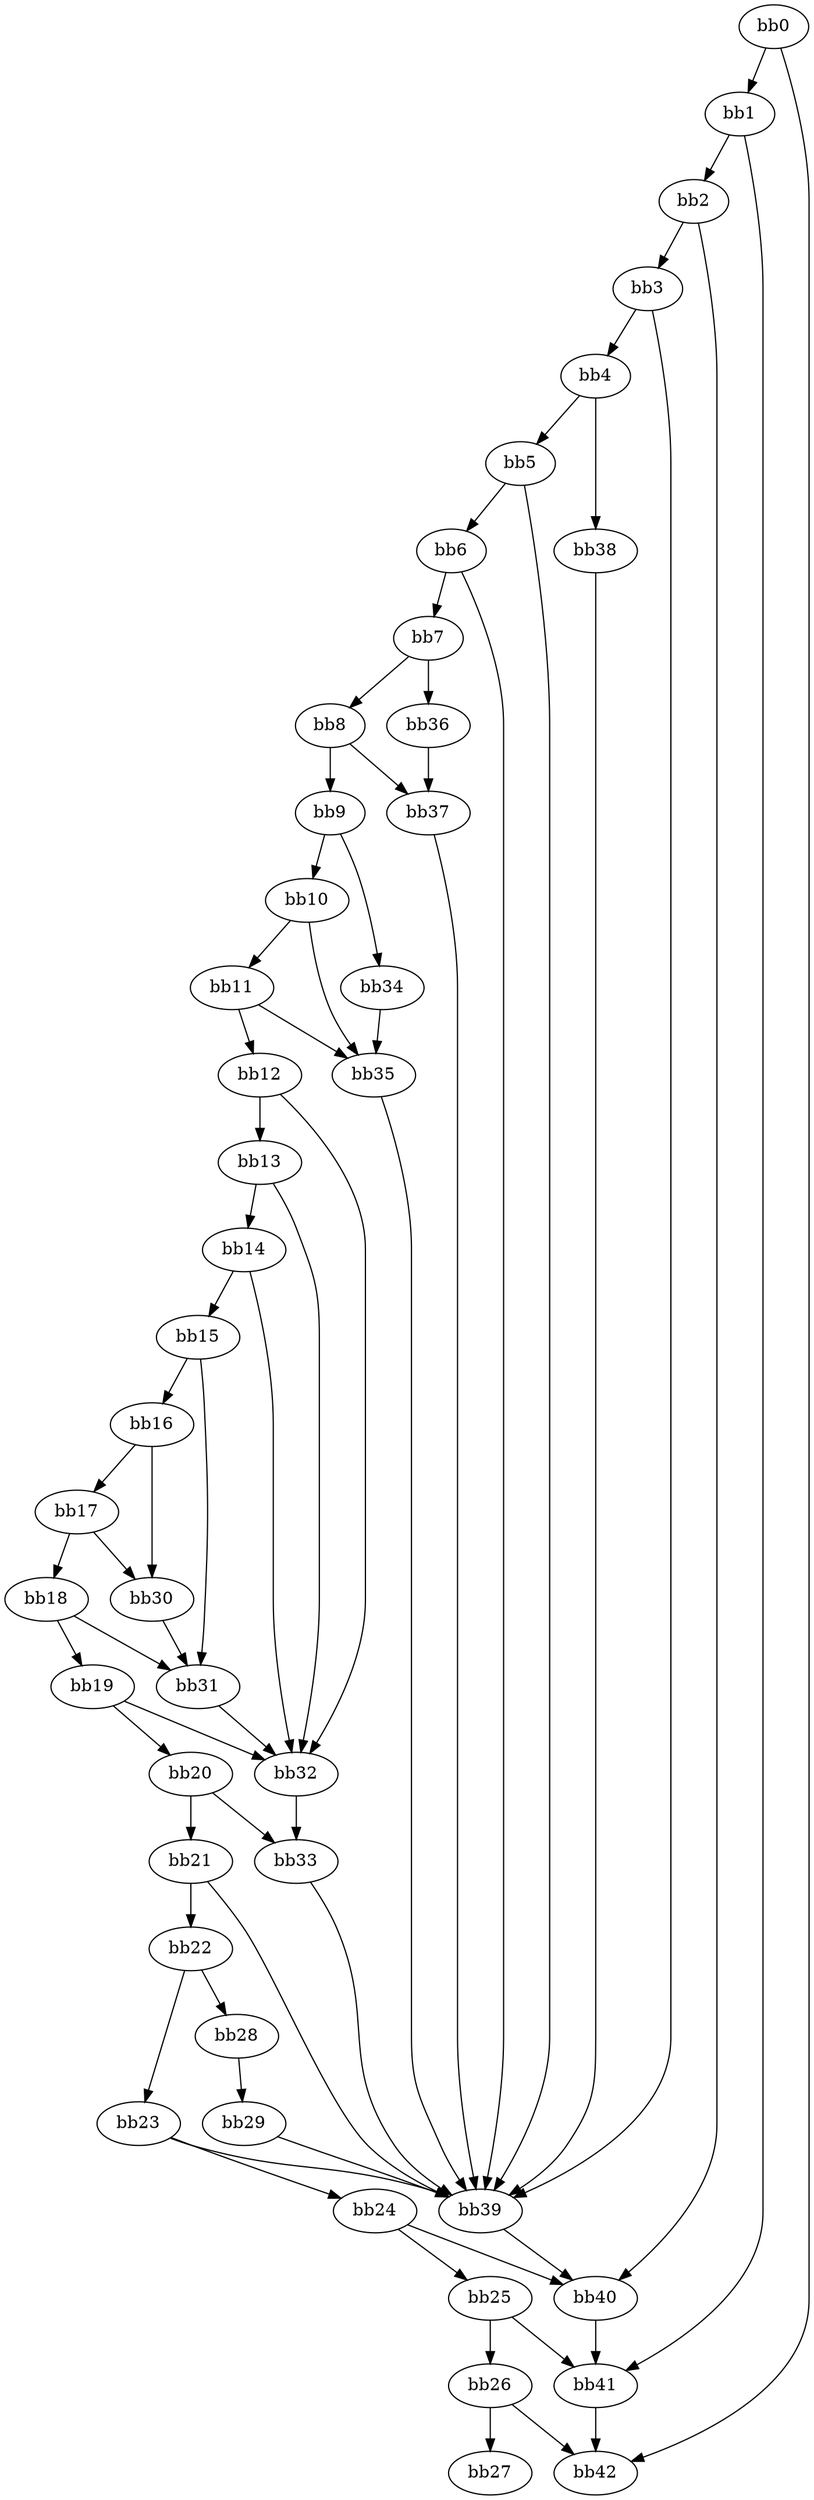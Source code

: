digraph {
    0 [ label = "bb0\l" ]
    1 [ label = "bb1\l" ]
    2 [ label = "bb2\l" ]
    3 [ label = "bb3\l" ]
    4 [ label = "bb4\l" ]
    5 [ label = "bb5\l" ]
    6 [ label = "bb6\l" ]
    7 [ label = "bb7\l" ]
    8 [ label = "bb8\l" ]
    9 [ label = "bb9\l" ]
    10 [ label = "bb10\l" ]
    11 [ label = "bb11\l" ]
    12 [ label = "bb12\l" ]
    13 [ label = "bb13\l" ]
    14 [ label = "bb14\l" ]
    15 [ label = "bb15\l" ]
    16 [ label = "bb16\l" ]
    17 [ label = "bb17\l" ]
    18 [ label = "bb18\l" ]
    19 [ label = "bb19\l" ]
    20 [ label = "bb20\l" ]
    21 [ label = "bb21\l" ]
    22 [ label = "bb22\l" ]
    23 [ label = "bb23\l" ]
    24 [ label = "bb24\l" ]
    25 [ label = "bb25\l" ]
    26 [ label = "bb26\l" ]
    27 [ label = "bb27\l" ]
    28 [ label = "bb28\l" ]
    29 [ label = "bb29\l" ]
    30 [ label = "bb30\l" ]
    31 [ label = "bb31\l" ]
    32 [ label = "bb32\l" ]
    33 [ label = "bb33\l" ]
    34 [ label = "bb34\l" ]
    35 [ label = "bb35\l" ]
    36 [ label = "bb36\l" ]
    37 [ label = "bb37\l" ]
    38 [ label = "bb38\l" ]
    39 [ label = "bb39\l" ]
    40 [ label = "bb40\l" ]
    41 [ label = "bb41\l" ]
    42 [ label = "bb42\l" ]
    0 -> 1 [ ]
    0 -> 42 [ ]
    1 -> 2 [ ]
    1 -> 41 [ ]
    2 -> 3 [ ]
    2 -> 40 [ ]
    3 -> 4 [ ]
    3 -> 39 [ ]
    4 -> 5 [ ]
    4 -> 38 [ ]
    5 -> 6 [ ]
    5 -> 39 [ ]
    6 -> 7 [ ]
    6 -> 39 [ ]
    7 -> 8 [ ]
    7 -> 36 [ ]
    8 -> 9 [ ]
    8 -> 37 [ ]
    9 -> 10 [ ]
    9 -> 34 [ ]
    10 -> 11 [ ]
    10 -> 35 [ ]
    11 -> 12 [ ]
    11 -> 35 [ ]
    12 -> 13 [ ]
    12 -> 32 [ ]
    13 -> 14 [ ]
    13 -> 32 [ ]
    14 -> 15 [ ]
    14 -> 32 [ ]
    15 -> 16 [ ]
    15 -> 31 [ ]
    16 -> 17 [ ]
    16 -> 30 [ ]
    17 -> 18 [ ]
    17 -> 30 [ ]
    18 -> 19 [ ]
    18 -> 31 [ ]
    19 -> 20 [ ]
    19 -> 32 [ ]
    20 -> 21 [ ]
    20 -> 33 [ ]
    21 -> 22 [ ]
    21 -> 39 [ ]
    22 -> 23 [ ]
    22 -> 28 [ ]
    23 -> 24 [ ]
    23 -> 39 [ ]
    24 -> 25 [ ]
    24 -> 40 [ ]
    25 -> 26 [ ]
    25 -> 41 [ ]
    26 -> 27 [ ]
    26 -> 42 [ ]
    28 -> 29 [ ]
    29 -> 39 [ ]
    30 -> 31 [ ]
    31 -> 32 [ ]
    32 -> 33 [ ]
    33 -> 39 [ ]
    34 -> 35 [ ]
    35 -> 39 [ ]
    36 -> 37 [ ]
    37 -> 39 [ ]
    38 -> 39 [ ]
    39 -> 40 [ ]
    40 -> 41 [ ]
    41 -> 42 [ ]
}

